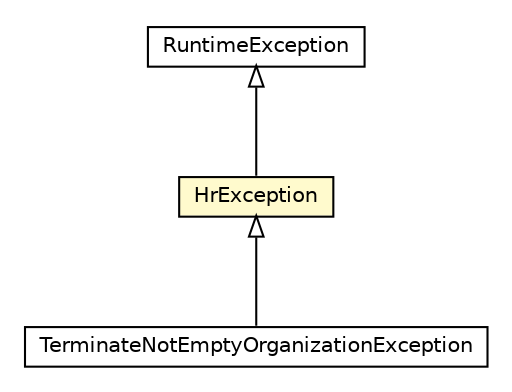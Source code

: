 #!/usr/local/bin/dot
#
# Class diagram 
# Generated by UMLGraph version R5_6_6-8-g8d7759 (http://www.umlgraph.org/)
#

digraph G {
	edge [fontname="Helvetica",fontsize=10,labelfontname="Helvetica",labelfontsize=10];
	node [fontname="Helvetica",fontsize=10,shape=plaintext];
	nodesep=0.25;
	ranksep=0.5;
	// org.dddlib.organisation.domain.TerminateNotEmptyOrganizationException
	c55813 [label=<<table title="org.dddlib.organisation.domain.TerminateNotEmptyOrganizationException" border="0" cellborder="1" cellspacing="0" cellpadding="2" port="p" href="./TerminateNotEmptyOrganizationException.html">
		<tr><td><table border="0" cellspacing="0" cellpadding="1">
<tr><td align="center" balign="center"> TerminateNotEmptyOrganizationException </td></tr>
		</table></td></tr>
		</table>>, URL="./TerminateNotEmptyOrganizationException.html", fontname="Helvetica", fontcolor="black", fontsize=10.0];
	// org.dddlib.organisation.domain.HrException
	c55824 [label=<<table title="org.dddlib.organisation.domain.HrException" border="0" cellborder="1" cellspacing="0" cellpadding="2" port="p" bgcolor="lemonChiffon" href="./HrException.html">
		<tr><td><table border="0" cellspacing="0" cellpadding="1">
<tr><td align="center" balign="center"> HrException </td></tr>
		</table></td></tr>
		</table>>, URL="./HrException.html", fontname="Helvetica", fontcolor="black", fontsize=10.0];
	//org.dddlib.organisation.domain.TerminateNotEmptyOrganizationException extends org.dddlib.organisation.domain.HrException
	c55824:p -> c55813:p [dir=back,arrowtail=empty];
	//org.dddlib.organisation.domain.HrException extends java.lang.RuntimeException
	c55843:p -> c55824:p [dir=back,arrowtail=empty];
	// java.lang.RuntimeException
	c55843 [label=<<table title="java.lang.RuntimeException" border="0" cellborder="1" cellspacing="0" cellpadding="2" port="p" href="http://download.oracle.com/javase/7/docs/api/java/lang/RuntimeException.html">
		<tr><td><table border="0" cellspacing="0" cellpadding="1">
<tr><td align="center" balign="center"> RuntimeException </td></tr>
		</table></td></tr>
		</table>>, URL="http://download.oracle.com/javase/7/docs/api/java/lang/RuntimeException.html", fontname="Helvetica", fontcolor="black", fontsize=10.0];
}

